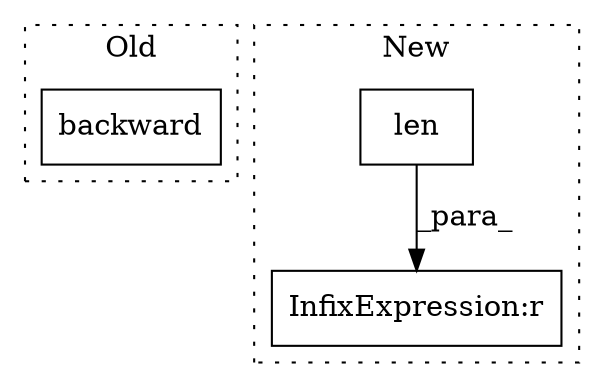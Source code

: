 digraph G {
subgraph cluster0 {
1 [label="backward" a="32" s="1454" l="10" shape="box"];
label = "Old";
style="dotted";
}
subgraph cluster1 {
2 [label="len" a="32" s="4201,4212" l="4,1" shape="box"];
3 [label="InfixExpression:r" a="27" s="4213" l="3" shape="box"];
label = "New";
style="dotted";
}
2 -> 3 [label="_para_"];
}